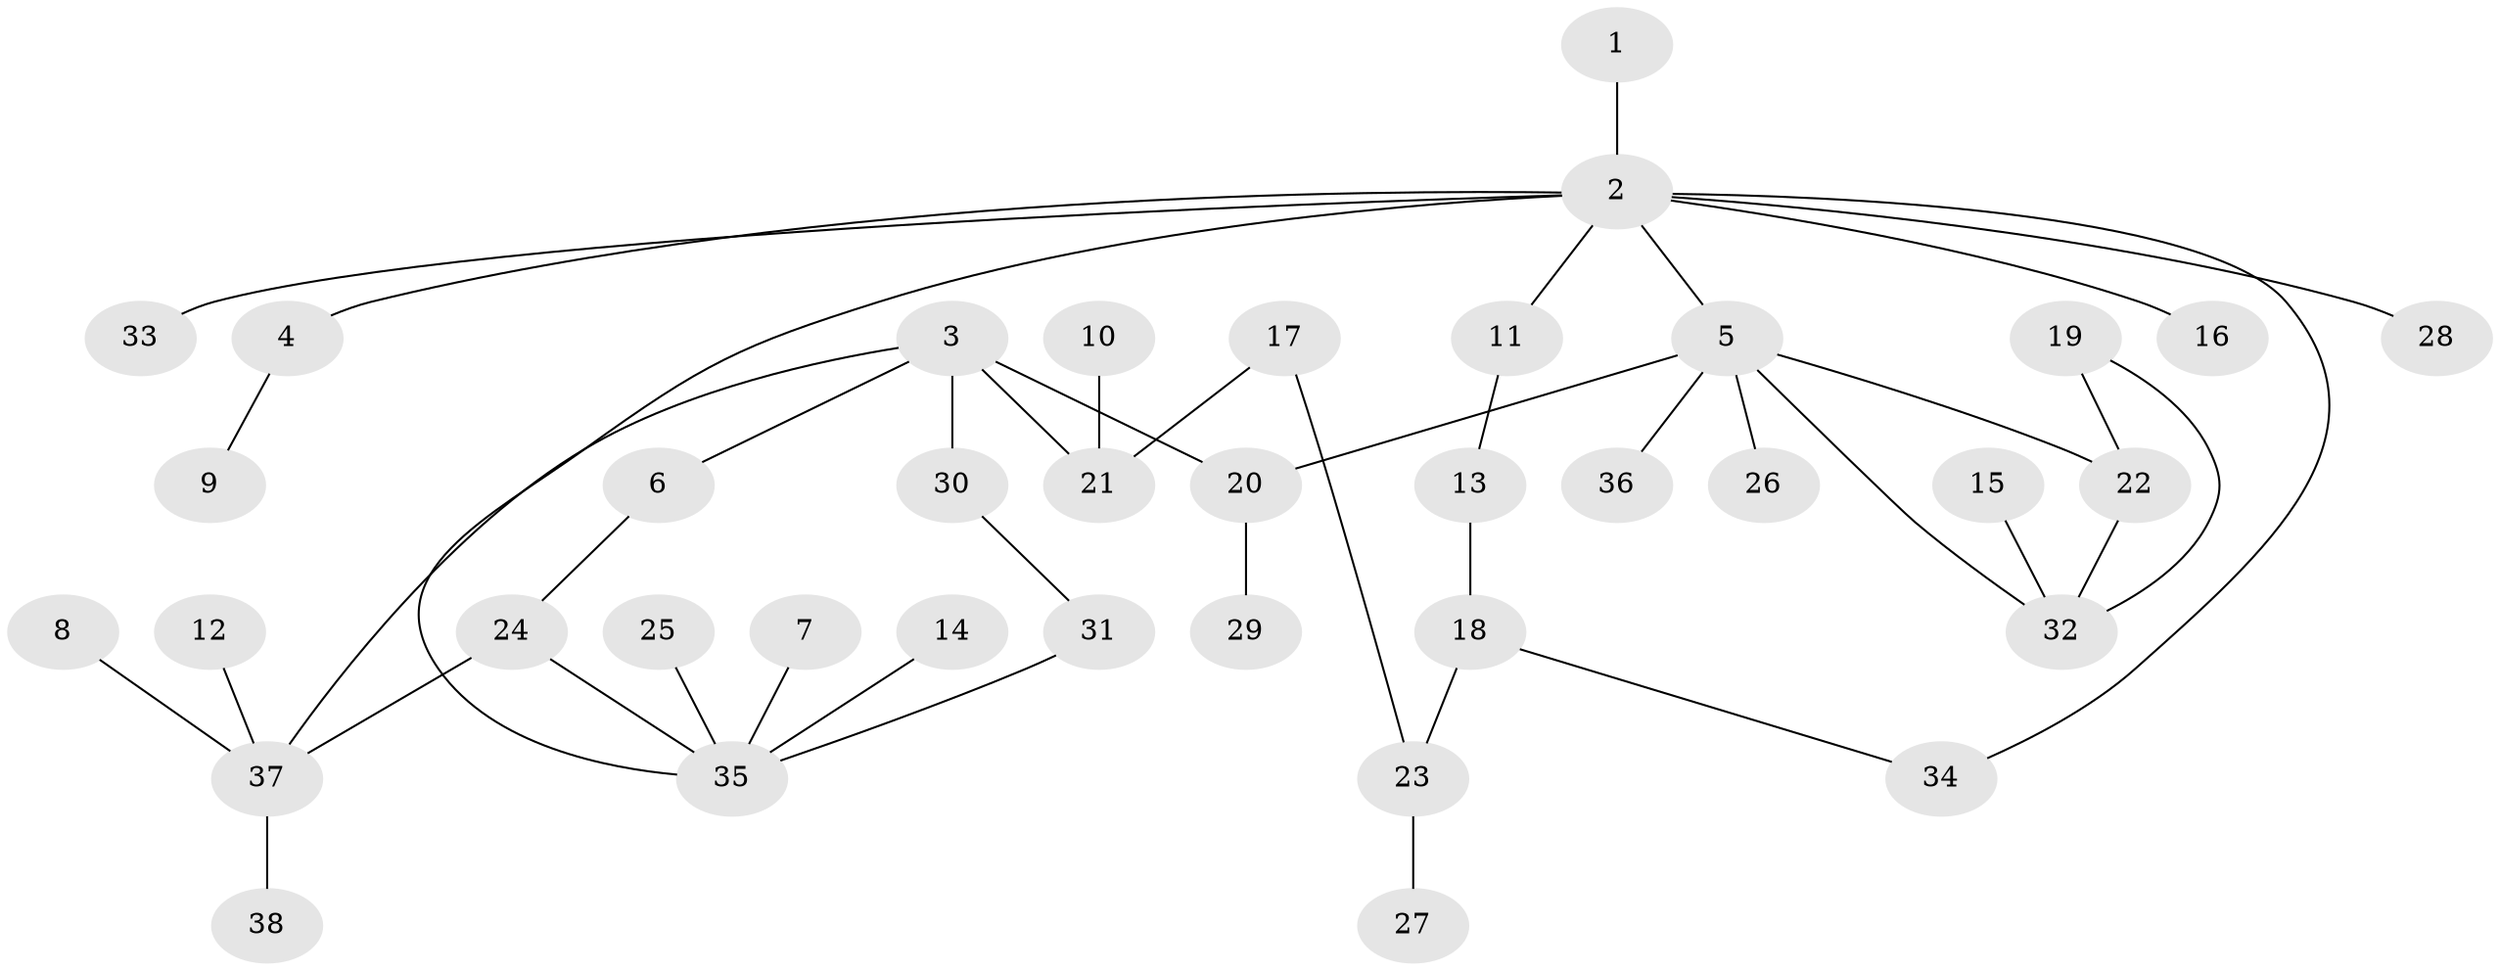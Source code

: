 // original degree distribution, {4: 0.10526315789473684, 3: 0.17105263157894737, 6: 0.02631578947368421, 8: 0.013157894736842105, 2: 0.27631578947368424, 1: 0.40789473684210525}
// Generated by graph-tools (version 1.1) at 2025/25/03/09/25 03:25:33]
// undirected, 38 vertices, 44 edges
graph export_dot {
graph [start="1"]
  node [color=gray90,style=filled];
  1;
  2;
  3;
  4;
  5;
  6;
  7;
  8;
  9;
  10;
  11;
  12;
  13;
  14;
  15;
  16;
  17;
  18;
  19;
  20;
  21;
  22;
  23;
  24;
  25;
  26;
  27;
  28;
  29;
  30;
  31;
  32;
  33;
  34;
  35;
  36;
  37;
  38;
  1 -- 2 [weight=1.0];
  2 -- 4 [weight=1.0];
  2 -- 5 [weight=1.0];
  2 -- 11 [weight=1.0];
  2 -- 16 [weight=1.0];
  2 -- 28 [weight=1.0];
  2 -- 33 [weight=1.0];
  2 -- 34 [weight=1.0];
  2 -- 35 [weight=1.0];
  3 -- 6 [weight=1.0];
  3 -- 20 [weight=1.0];
  3 -- 21 [weight=1.0];
  3 -- 30 [weight=1.0];
  3 -- 37 [weight=1.0];
  4 -- 9 [weight=1.0];
  5 -- 20 [weight=1.0];
  5 -- 22 [weight=1.0];
  5 -- 26 [weight=1.0];
  5 -- 32 [weight=1.0];
  5 -- 36 [weight=1.0];
  6 -- 24 [weight=1.0];
  7 -- 35 [weight=1.0];
  8 -- 37 [weight=1.0];
  10 -- 21 [weight=1.0];
  11 -- 13 [weight=1.0];
  12 -- 37 [weight=1.0];
  13 -- 18 [weight=1.0];
  14 -- 35 [weight=1.0];
  15 -- 32 [weight=1.0];
  17 -- 21 [weight=1.0];
  17 -- 23 [weight=1.0];
  18 -- 23 [weight=1.0];
  18 -- 34 [weight=1.0];
  19 -- 22 [weight=1.0];
  19 -- 32 [weight=1.0];
  20 -- 29 [weight=1.0];
  22 -- 32 [weight=1.0];
  23 -- 27 [weight=1.0];
  24 -- 35 [weight=1.0];
  24 -- 37 [weight=1.0];
  25 -- 35 [weight=1.0];
  30 -- 31 [weight=1.0];
  31 -- 35 [weight=1.0];
  37 -- 38 [weight=1.0];
}
